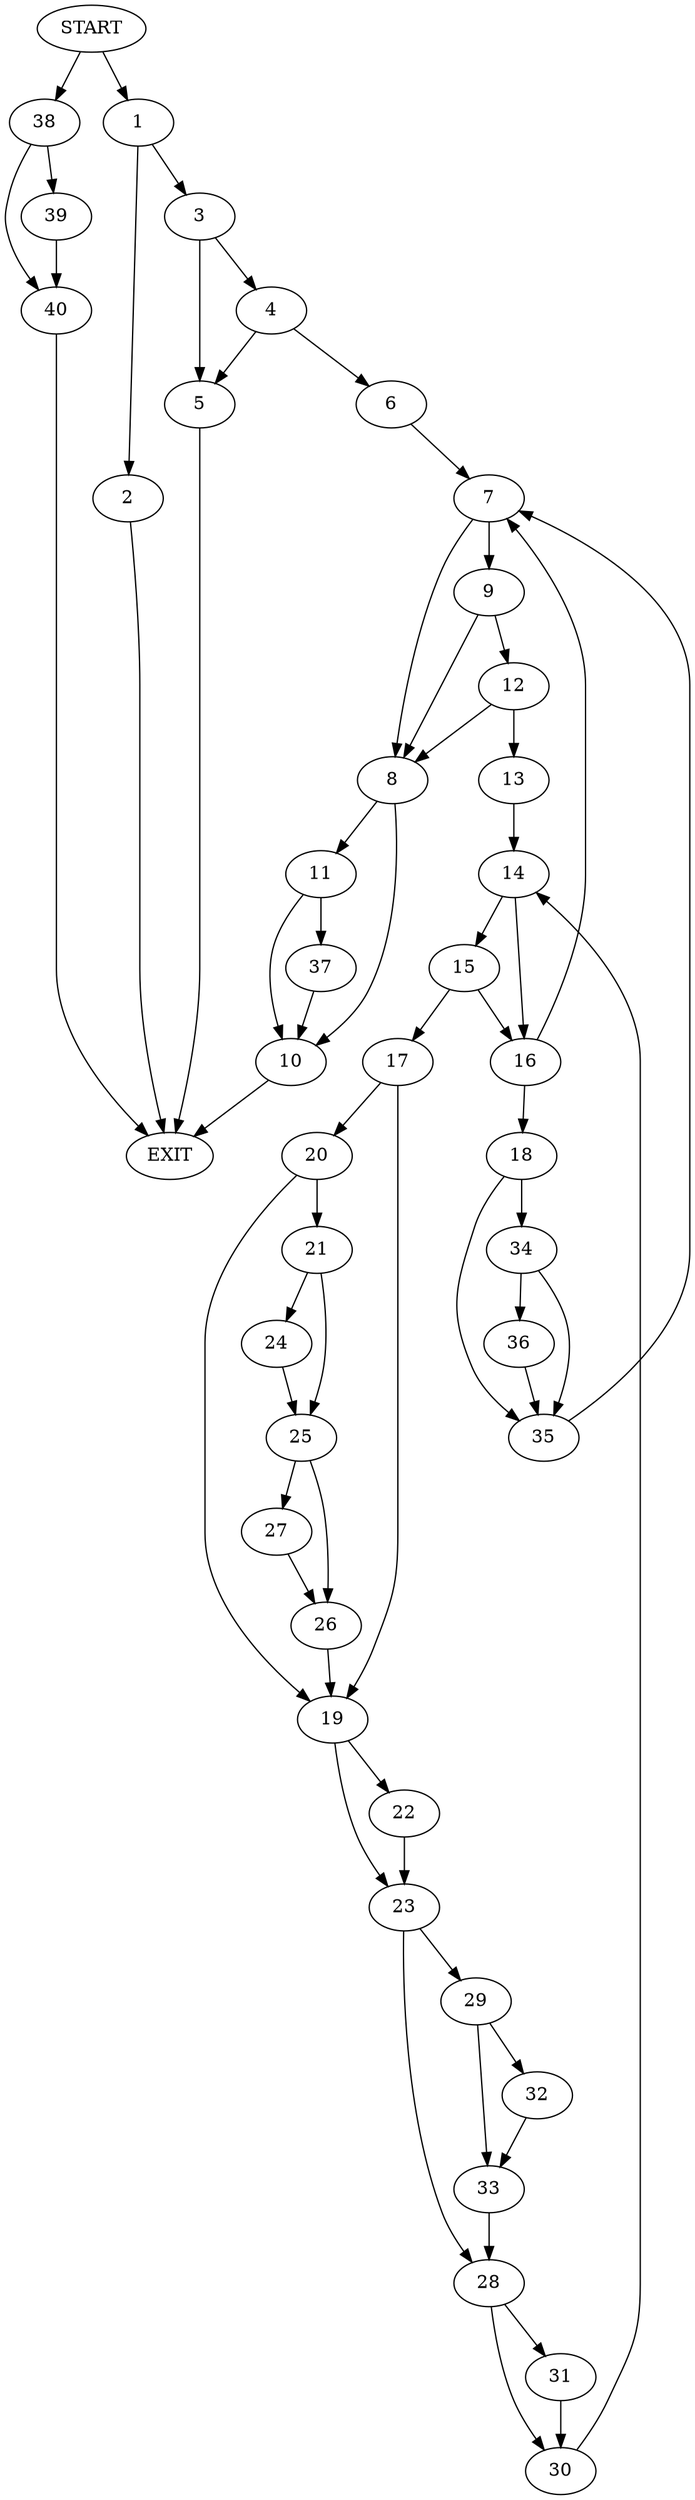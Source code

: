 digraph {
0 [label="START"]
41 [label="EXIT"]
0 -> 1
1 -> 2
1 -> 3
2 -> 41
3 -> 4
3 -> 5
4 -> 5
4 -> 6
5 -> 41
6 -> 7
7 -> 8
7 -> 9
8 -> 10
8 -> 11
9 -> 8
9 -> 12
12 -> 13
12 -> 8
13 -> 14
14 -> 15
14 -> 16
15 -> 16
15 -> 17
16 -> 7
16 -> 18
17 -> 19
17 -> 20
20 -> 19
20 -> 21
19 -> 22
19 -> 23
21 -> 24
21 -> 25
24 -> 25
25 -> 26
25 -> 27
26 -> 19
27 -> 26
22 -> 23
23 -> 28
23 -> 29
28 -> 30
28 -> 31
29 -> 32
29 -> 33
32 -> 33
33 -> 28
30 -> 14
31 -> 30
18 -> 34
18 -> 35
34 -> 36
34 -> 35
35 -> 7
36 -> 35
11 -> 10
11 -> 37
10 -> 41
37 -> 10
0 -> 38
38 -> 39
38 -> 40
40 -> 41
39 -> 40
}
